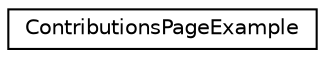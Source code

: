 digraph "Graphical Class Hierarchy"
{
  edge [fontname="Helvetica",fontsize="10",labelfontname="Helvetica",labelfontsize="10"];
  node [fontname="Helvetica",fontsize="10",shape=record];
  rankdir="LR";
  Node1 [label="ContributionsPageExample",height=0.2,width=0.4,color="black", fillcolor="white", style="filled",URL="$class_contributions_page_example.html"];
}
